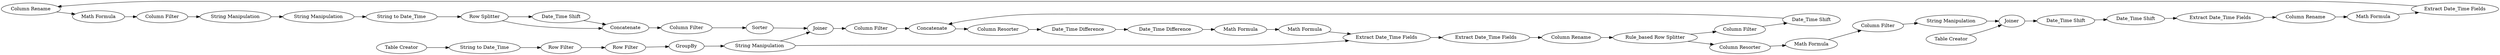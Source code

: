 digraph {
	13 -> 15
	24 -> 26
	31 -> 34
	27 -> 24
	10 -> 9
	21 -> 19
	34 -> 35
	39 -> 41
	23 -> 34
	22 -> 27
	23 -> 26
	6 -> 8
	26 -> 32
	43 -> 6
	30 -> 31
	29 -> 30
	47 -> 25
	38 -> 44
	1 -> 2
	40 -> 43
	17 -> 18
	45 -> 48
	20 -> 22
	37 -> 38
	41 -> 45
	46 -> 47
	32 -> 45
	15 -> 16
	19 -> 22
	48 -> 28
	9 -> 12
	14 -> 13
	2 -> 46
	12 -> 11
	42 -> 40
	38 -> 39
	8 -> 10
	11 -> 14
	19 -> 20
	35 -> 37
	44 -> 42
	5 -> 6
	25 -> 23
	18 -> 21
	16 -> 17
	28 -> 29
	27 [label="Column Filter"]
	9 [label="Extract Date_Time Fields"]
	18 [label="String Manipulation"]
	21 [label="String to Date_Time"]
	26 [label=Joiner]
	8 [label="Date_Time Shift"]
	17 [label="String Manipulation"]
	19 [label="Row Splitter"]
	24 [label=Sorter]
	41 [label="Date_Time Shift"]
	31 [label="Math Formula"]
	6 [label=Joiner]
	15 [label="Math Formula"]
	25 [label=GroupBy]
	12 [label="Column Rename"]
	10 [label="Date_Time Shift"]
	16 [label="Column Filter"]
	48 [label="Column Resorter"]
	30 [label="Math Formula"]
	1 [label="Table Creator"]
	42 [label="Math Formula"]
	22 [label=Concatenate]
	28 [label="Date_Time Difference"]
	11 [label="Math Formula"]
	23 [label="String Manipulation"]
	47 [label="Row Filter"]
	37 [label="Column Rename"]
	14 [label="Extract Date_Time Fields"]
	38 [label="Rule_based Row Splitter"]
	5 [label="Table Creator"]
	13 [label="Column Rename"]
	20 [label="Date_Time Shift"]
	35 [label="Extract Date_Time Fields"]
	34 [label="Extract Date_Time Fields"]
	44 [label="Column Resorter"]
	29 [label="Date_Time Difference"]
	43 [label="String Manipulation"]
	46 [label="Row Filter"]
	40 [label="Column Filter"]
	39 [label="Column Filter"]
	32 [label="Column Filter"]
	2 [label="String to Date_Time"]
	45 [label=Concatenate]
	rankdir=LR
}
